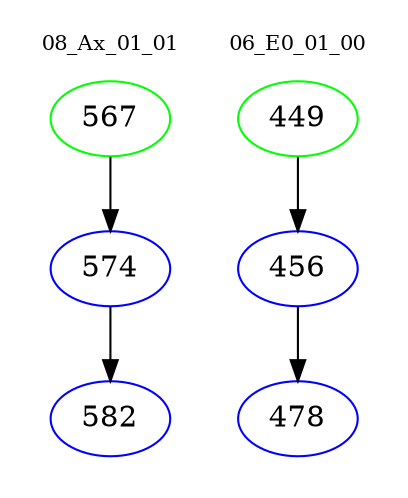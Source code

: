 digraph{
subgraph cluster_0 {
color = white
label = "08_Ax_01_01";
fontsize=10;
T0_567 [label="567", color="green"]
T0_567 -> T0_574 [color="black"]
T0_574 [label="574", color="blue"]
T0_574 -> T0_582 [color="black"]
T0_582 [label="582", color="blue"]
}
subgraph cluster_1 {
color = white
label = "06_E0_01_00";
fontsize=10;
T1_449 [label="449", color="green"]
T1_449 -> T1_456 [color="black"]
T1_456 [label="456", color="blue"]
T1_456 -> T1_478 [color="black"]
T1_478 [label="478", color="blue"]
}
}
